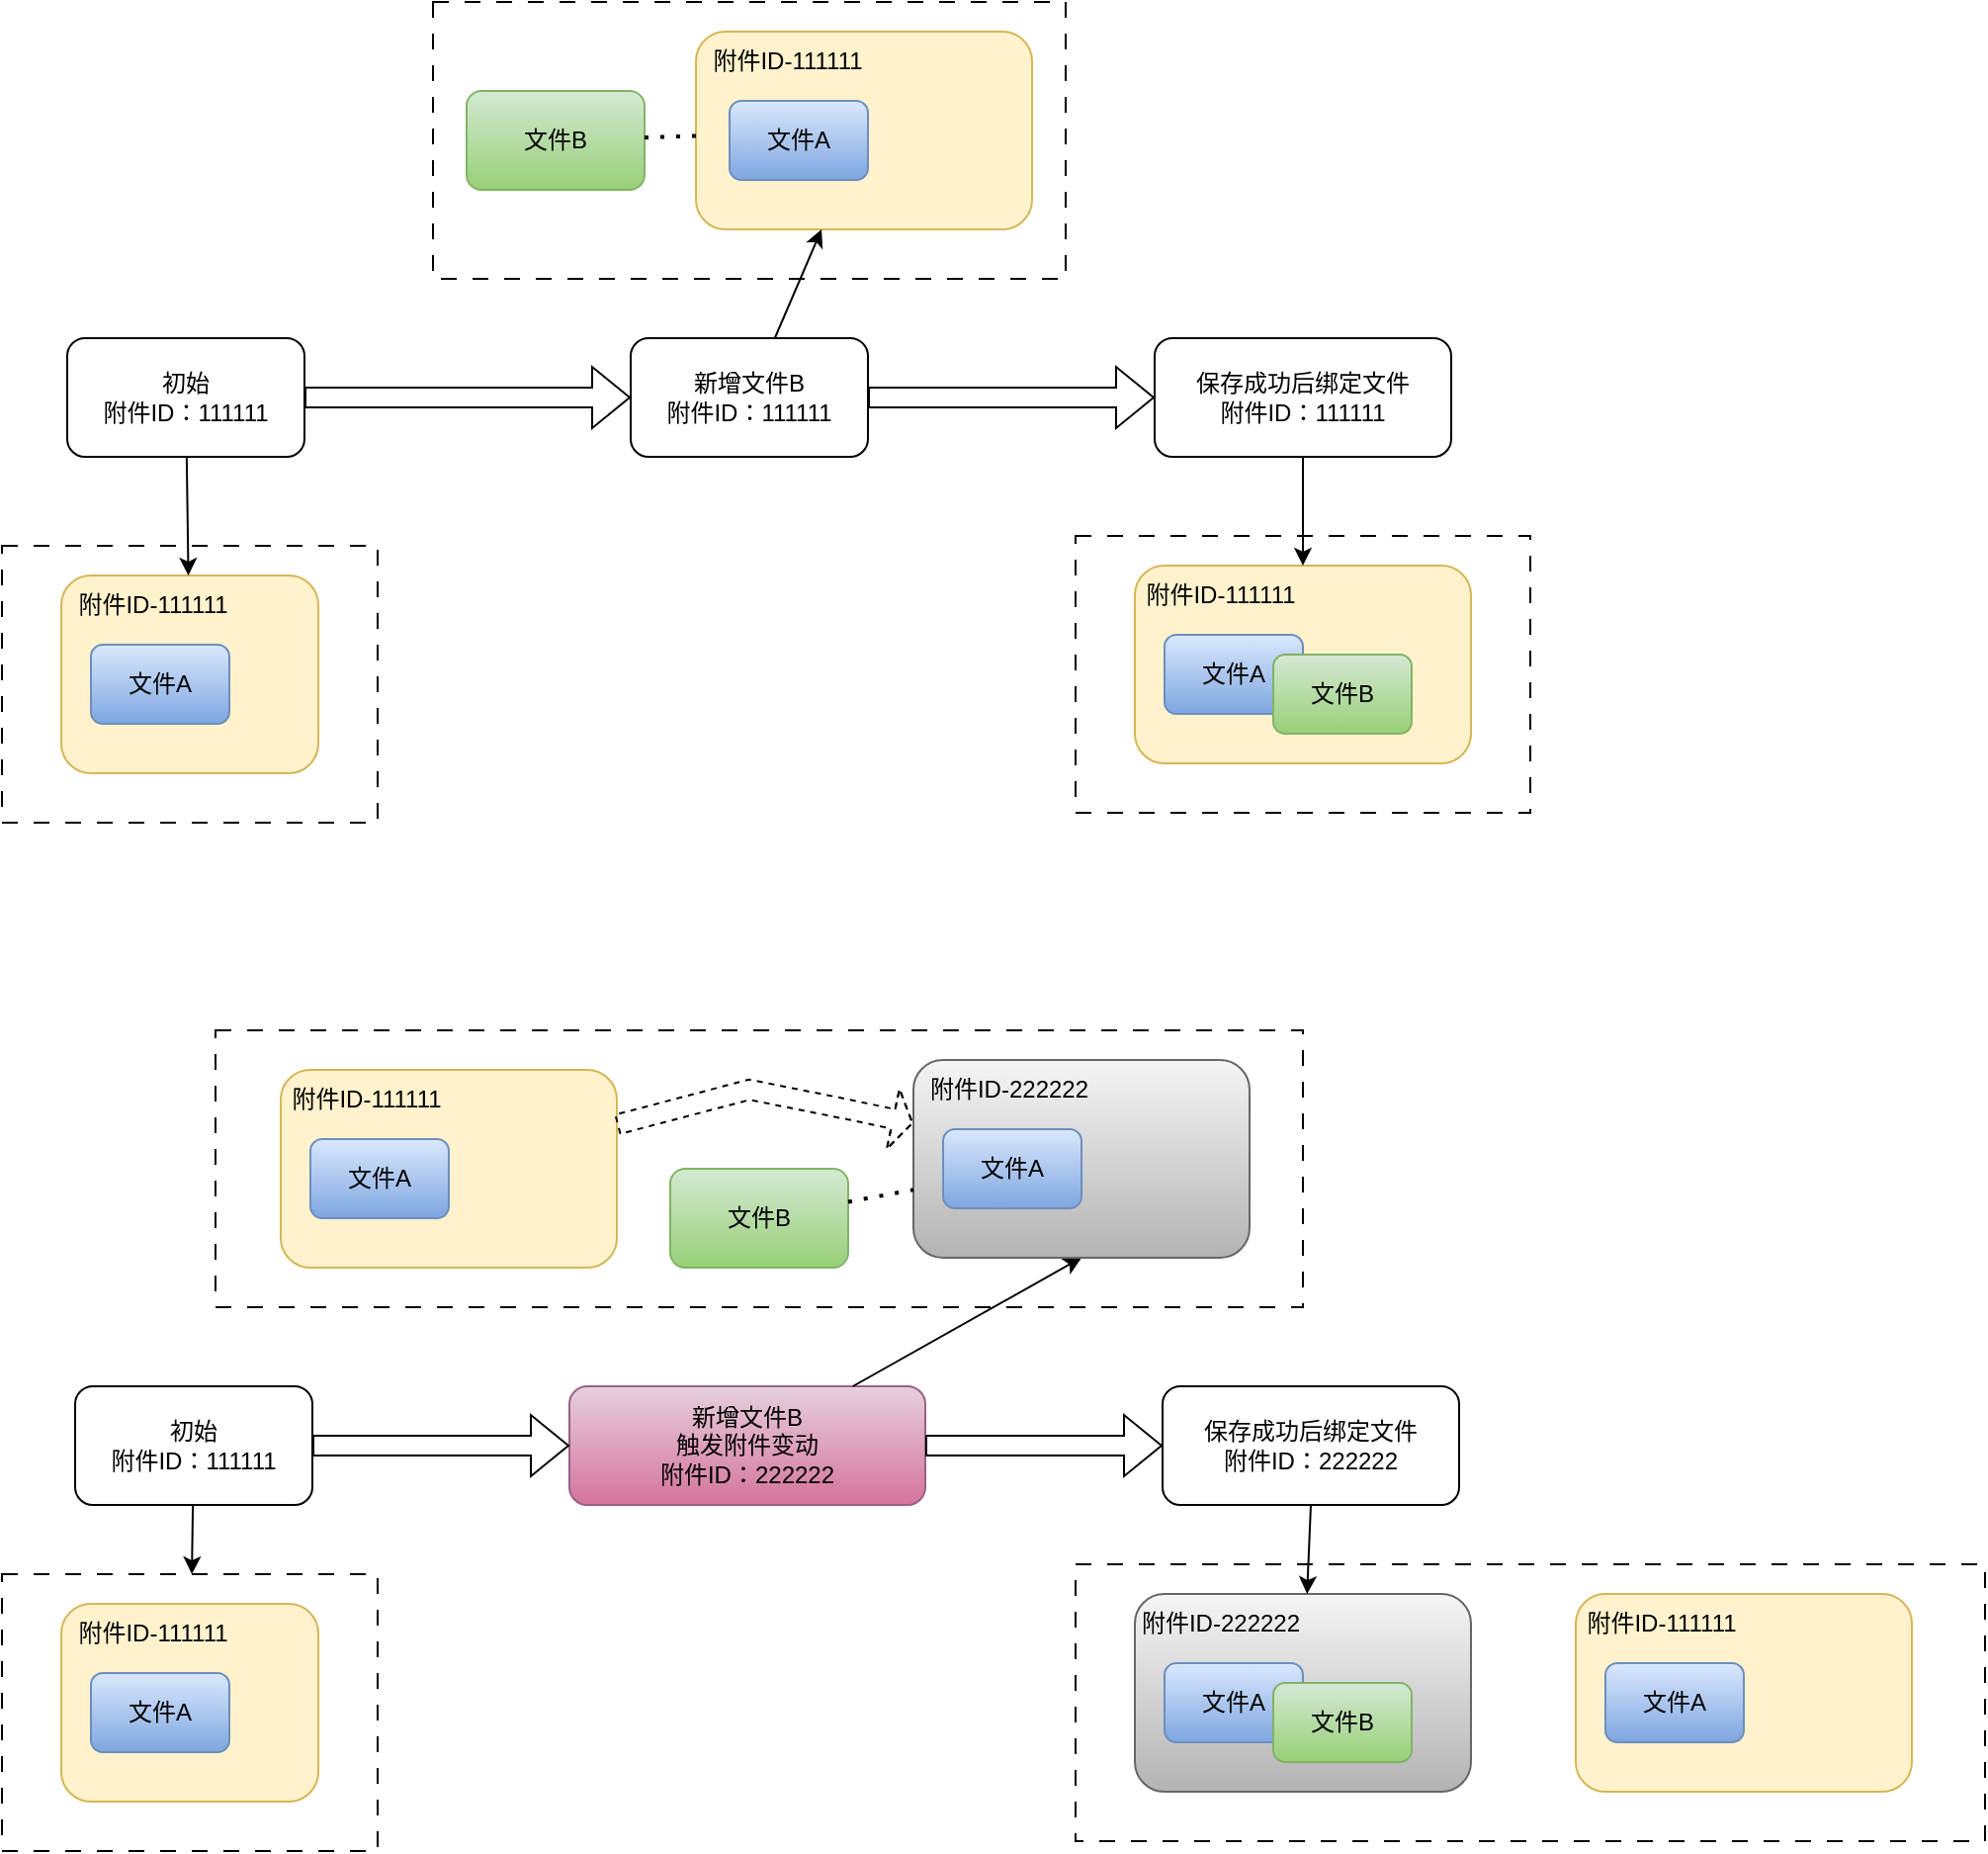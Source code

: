 <mxfile version="24.6.4" type="github">
  <diagram name="第 1 页" id="37P-U51EnbsV-kiMkQR-">
    <mxGraphModel dx="2261" dy="749" grid="1" gridSize="10" guides="1" tooltips="1" connect="1" arrows="1" fold="1" page="1" pageScale="1" pageWidth="827" pageHeight="1169" math="0" shadow="0">
      <root>
        <mxCell id="0" />
        <mxCell id="1" parent="0" />
        <mxCell id="3LVS5Vz8I80ukSkjfiv--3" value="" style="rounded=0;whiteSpace=wrap;html=1;dashed=1;dashPattern=8 8;" vertex="1" parent="1">
          <mxGeometry x="-424" y="50" width="320" height="140" as="geometry" />
        </mxCell>
        <mxCell id="3LVS5Vz8I80ukSkjfiv--1" value="文件B" style="rounded=1;whiteSpace=wrap;html=1;fillColor=#d5e8d4;gradientColor=#97d077;strokeColor=#82b366;" vertex="1" parent="1">
          <mxGeometry x="-407" y="95" width="90" height="50" as="geometry" />
        </mxCell>
        <mxCell id="3LVS5Vz8I80ukSkjfiv--8" value="" style="rounded=1;whiteSpace=wrap;html=1;fillColor=#fff2cc;strokeColor=#d6b656;" vertex="1" parent="1">
          <mxGeometry x="-291" y="65" width="170" height="100" as="geometry" />
        </mxCell>
        <mxCell id="3LVS5Vz8I80ukSkjfiv--9" value="文件A" style="rounded=1;whiteSpace=wrap;html=1;fillColor=#dae8fc;gradientColor=#7ea6e0;strokeColor=#6c8ebf;" vertex="1" parent="1">
          <mxGeometry x="-274" y="100" width="70" height="40" as="geometry" />
        </mxCell>
        <mxCell id="3LVS5Vz8I80ukSkjfiv--15" value="新增文件B&lt;br&gt;附件ID：111111" style="rounded=1;whiteSpace=wrap;html=1;" vertex="1" parent="1">
          <mxGeometry x="-324" y="220" width="120" height="60" as="geometry" />
        </mxCell>
        <mxCell id="3LVS5Vz8I80ukSkjfiv--16" value="初始&lt;br&gt;附件ID：111111" style="rounded=1;whiteSpace=wrap;html=1;" vertex="1" parent="1">
          <mxGeometry x="-609" y="220" width="120" height="60" as="geometry" />
        </mxCell>
        <mxCell id="3LVS5Vz8I80ukSkjfiv--17" value="" style="rounded=0;whiteSpace=wrap;html=1;dashed=1;dashPattern=8 8;" vertex="1" parent="1">
          <mxGeometry x="-642" y="325" width="190" height="140" as="geometry" />
        </mxCell>
        <mxCell id="3LVS5Vz8I80ukSkjfiv--19" value="" style="rounded=1;whiteSpace=wrap;html=1;fillColor=#fff2cc;strokeColor=#d6b656;" vertex="1" parent="1">
          <mxGeometry x="-612" y="340" width="130" height="100" as="geometry" />
        </mxCell>
        <mxCell id="3LVS5Vz8I80ukSkjfiv--20" value="文件A" style="rounded=1;whiteSpace=wrap;html=1;fillColor=#dae8fc;gradientColor=#7ea6e0;strokeColor=#6c8ebf;" vertex="1" parent="1">
          <mxGeometry x="-597" y="375" width="70" height="40" as="geometry" />
        </mxCell>
        <mxCell id="3LVS5Vz8I80ukSkjfiv--21" value="附件ID-111111" style="text;html=1;align=center;verticalAlign=middle;whiteSpace=wrap;rounded=0;" vertex="1" parent="1">
          <mxGeometry x="-612" y="340" width="93" height="30" as="geometry" />
        </mxCell>
        <mxCell id="3LVS5Vz8I80ukSkjfiv--23" value="" style="shape=flexArrow;endArrow=classic;html=1;rounded=0;exitX=1;exitY=0.5;exitDx=0;exitDy=0;" edge="1" parent="1" source="3LVS5Vz8I80ukSkjfiv--16" target="3LVS5Vz8I80ukSkjfiv--15">
          <mxGeometry width="50" height="50" relative="1" as="geometry">
            <mxPoint x="-479" y="260" as="sourcePoint" />
            <mxPoint x="-429" y="210" as="targetPoint" />
          </mxGeometry>
        </mxCell>
        <mxCell id="3LVS5Vz8I80ukSkjfiv--24" value="附件ID-111111" style="text;html=1;align=center;verticalAlign=middle;whiteSpace=wrap;rounded=0;" vertex="1" parent="1">
          <mxGeometry x="-291" y="65" width="93" height="30" as="geometry" />
        </mxCell>
        <mxCell id="3LVS5Vz8I80ukSkjfiv--25" value="保存成功后绑定文件&lt;div&gt;附件ID：111111&lt;/div&gt;" style="rounded=1;whiteSpace=wrap;html=1;" vertex="1" parent="1">
          <mxGeometry x="-59" y="220" width="150" height="60" as="geometry" />
        </mxCell>
        <mxCell id="3LVS5Vz8I80ukSkjfiv--26" value="" style="shape=flexArrow;endArrow=classic;html=1;rounded=0;exitX=1;exitY=0.5;exitDx=0;exitDy=0;" edge="1" parent="1" target="3LVS5Vz8I80ukSkjfiv--25" source="3LVS5Vz8I80ukSkjfiv--15">
          <mxGeometry width="50" height="50" relative="1" as="geometry">
            <mxPoint x="-119" y="250" as="sourcePoint" />
            <mxPoint x="-59" y="210" as="targetPoint" />
          </mxGeometry>
        </mxCell>
        <mxCell id="3LVS5Vz8I80ukSkjfiv--27" value="" style="rounded=0;whiteSpace=wrap;html=1;dashed=1;dashPattern=8 8;" vertex="1" parent="1">
          <mxGeometry x="-99" y="320" width="230" height="140" as="geometry" />
        </mxCell>
        <mxCell id="3LVS5Vz8I80ukSkjfiv--29" value="" style="rounded=1;whiteSpace=wrap;html=1;fillColor=#fff2cc;strokeColor=#d6b656;" vertex="1" parent="1">
          <mxGeometry x="-69" y="335" width="170" height="100" as="geometry" />
        </mxCell>
        <mxCell id="3LVS5Vz8I80ukSkjfiv--30" value="文件A" style="rounded=1;whiteSpace=wrap;html=1;fillColor=#dae8fc;gradientColor=#7ea6e0;strokeColor=#6c8ebf;" vertex="1" parent="1">
          <mxGeometry x="-54" y="370" width="70" height="40" as="geometry" />
        </mxCell>
        <mxCell id="3LVS5Vz8I80ukSkjfiv--31" value="附件ID-111111" style="text;html=1;align=center;verticalAlign=middle;whiteSpace=wrap;rounded=0;" vertex="1" parent="1">
          <mxGeometry x="-72" y="335" width="93" height="30" as="geometry" />
        </mxCell>
        <mxCell id="3LVS5Vz8I80ukSkjfiv--32" value="文件B" style="rounded=1;whiteSpace=wrap;html=1;fillColor=#d5e8d4;gradientColor=#97d077;strokeColor=#82b366;" vertex="1" parent="1">
          <mxGeometry x="1" y="380" width="70" height="40" as="geometry" />
        </mxCell>
        <mxCell id="3LVS5Vz8I80ukSkjfiv--33" value="" style="endArrow=classic;html=1;rounded=0;" edge="1" parent="1" source="3LVS5Vz8I80ukSkjfiv--16" target="3LVS5Vz8I80ukSkjfiv--19">
          <mxGeometry width="50" height="50" relative="1" as="geometry">
            <mxPoint x="-399" y="370" as="sourcePoint" />
            <mxPoint x="-349" y="320" as="targetPoint" />
          </mxGeometry>
        </mxCell>
        <mxCell id="3LVS5Vz8I80ukSkjfiv--34" value="" style="endArrow=classic;html=1;rounded=0;" edge="1" parent="1" source="3LVS5Vz8I80ukSkjfiv--15" target="3LVS5Vz8I80ukSkjfiv--8">
          <mxGeometry width="50" height="50" relative="1" as="geometry">
            <mxPoint x="-329" y="430" as="sourcePoint" />
            <mxPoint x="-269" y="150" as="targetPoint" />
          </mxGeometry>
        </mxCell>
        <mxCell id="3LVS5Vz8I80ukSkjfiv--35" value="" style="endArrow=classic;html=1;rounded=0;" edge="1" parent="1" target="3LVS5Vz8I80ukSkjfiv--29">
          <mxGeometry width="50" height="50" relative="1" as="geometry">
            <mxPoint x="16" y="280" as="sourcePoint" />
            <mxPoint x="-139" y="480" as="targetPoint" />
          </mxGeometry>
        </mxCell>
        <mxCell id="3LVS5Vz8I80ukSkjfiv--36" value="" style="rounded=0;whiteSpace=wrap;html=1;dashed=1;dashPattern=8 8;" vertex="1" parent="1">
          <mxGeometry x="-534" y="570" width="550" height="140" as="geometry" />
        </mxCell>
        <mxCell id="3LVS5Vz8I80ukSkjfiv--37" value="文件B" style="rounded=1;whiteSpace=wrap;html=1;fillColor=#d5e8d4;gradientColor=#97d077;strokeColor=#82b366;" vertex="1" parent="1">
          <mxGeometry x="-304" y="640" width="90" height="50" as="geometry" />
        </mxCell>
        <mxCell id="3LVS5Vz8I80ukSkjfiv--38" value="" style="rounded=1;whiteSpace=wrap;html=1;fillColor=#fff2cc;strokeColor=#d6b656;" vertex="1" parent="1">
          <mxGeometry x="-501" y="590" width="170" height="100" as="geometry" />
        </mxCell>
        <mxCell id="3LVS5Vz8I80ukSkjfiv--39" value="文件A" style="rounded=1;whiteSpace=wrap;html=1;fillColor=#dae8fc;gradientColor=#7ea6e0;strokeColor=#6c8ebf;" vertex="1" parent="1">
          <mxGeometry x="-486" y="625" width="70" height="40" as="geometry" />
        </mxCell>
        <mxCell id="3LVS5Vz8I80ukSkjfiv--40" value="新增文件B&lt;br&gt;触发附件变动&lt;br&gt;附件ID：222222" style="rounded=1;whiteSpace=wrap;html=1;fillColor=#e6d0de;gradientColor=#d5739d;strokeColor=#996185;" vertex="1" parent="1">
          <mxGeometry x="-355" y="750" width="180" height="60" as="geometry" />
        </mxCell>
        <mxCell id="3LVS5Vz8I80ukSkjfiv--41" value="初始&lt;br&gt;附件ID：111111" style="rounded=1;whiteSpace=wrap;html=1;" vertex="1" parent="1">
          <mxGeometry x="-605" y="750" width="120" height="60" as="geometry" />
        </mxCell>
        <mxCell id="3LVS5Vz8I80ukSkjfiv--42" value="" style="rounded=0;whiteSpace=wrap;html=1;dashed=1;dashPattern=8 8;" vertex="1" parent="1">
          <mxGeometry x="-642" y="845" width="190" height="140" as="geometry" />
        </mxCell>
        <mxCell id="3LVS5Vz8I80ukSkjfiv--43" value="" style="rounded=1;whiteSpace=wrap;html=1;fillColor=#fff2cc;strokeColor=#d6b656;" vertex="1" parent="1">
          <mxGeometry x="-612" y="860" width="130" height="100" as="geometry" />
        </mxCell>
        <mxCell id="3LVS5Vz8I80ukSkjfiv--44" value="文件A" style="rounded=1;whiteSpace=wrap;html=1;fillColor=#dae8fc;gradientColor=#7ea6e0;strokeColor=#6c8ebf;" vertex="1" parent="1">
          <mxGeometry x="-597" y="895" width="70" height="40" as="geometry" />
        </mxCell>
        <mxCell id="3LVS5Vz8I80ukSkjfiv--45" value="附件ID-111111" style="text;html=1;align=center;verticalAlign=middle;whiteSpace=wrap;rounded=0;" vertex="1" parent="1">
          <mxGeometry x="-612" y="860" width="93" height="30" as="geometry" />
        </mxCell>
        <mxCell id="3LVS5Vz8I80ukSkjfiv--46" value="" style="shape=flexArrow;endArrow=classic;html=1;rounded=0;exitX=1;exitY=0.5;exitDx=0;exitDy=0;" edge="1" parent="1" source="3LVS5Vz8I80ukSkjfiv--41" target="3LVS5Vz8I80ukSkjfiv--40">
          <mxGeometry width="50" height="50" relative="1" as="geometry">
            <mxPoint x="-475" y="790" as="sourcePoint" />
            <mxPoint x="-425" y="740" as="targetPoint" />
          </mxGeometry>
        </mxCell>
        <mxCell id="3LVS5Vz8I80ukSkjfiv--47" value="附件ID-111111" style="text;html=1;align=center;verticalAlign=middle;whiteSpace=wrap;rounded=0;" vertex="1" parent="1">
          <mxGeometry x="-504" y="590" width="93" height="30" as="geometry" />
        </mxCell>
        <mxCell id="3LVS5Vz8I80ukSkjfiv--48" value="保存成功后绑定文件&lt;br&gt;附件ID：222222" style="rounded=1;whiteSpace=wrap;html=1;" vertex="1" parent="1">
          <mxGeometry x="-55" y="750" width="150" height="60" as="geometry" />
        </mxCell>
        <mxCell id="3LVS5Vz8I80ukSkjfiv--49" value="" style="shape=flexArrow;endArrow=classic;html=1;rounded=0;exitX=1;exitY=0.5;exitDx=0;exitDy=0;" edge="1" parent="1" source="3LVS5Vz8I80ukSkjfiv--40" target="3LVS5Vz8I80ukSkjfiv--48">
          <mxGeometry width="50" height="50" relative="1" as="geometry">
            <mxPoint x="-115" y="780" as="sourcePoint" />
            <mxPoint x="-55" y="740" as="targetPoint" />
          </mxGeometry>
        </mxCell>
        <mxCell id="3LVS5Vz8I80ukSkjfiv--50" value="" style="rounded=0;whiteSpace=wrap;html=1;dashed=1;dashPattern=8 8;" vertex="1" parent="1">
          <mxGeometry x="-99" y="840" width="460" height="140" as="geometry" />
        </mxCell>
        <mxCell id="3LVS5Vz8I80ukSkjfiv--51" value="" style="rounded=1;whiteSpace=wrap;html=1;fillColor=#f5f5f5;strokeColor=#666666;gradientColor=#b3b3b3;" vertex="1" parent="1">
          <mxGeometry x="-69" y="855" width="170" height="100" as="geometry" />
        </mxCell>
        <mxCell id="3LVS5Vz8I80ukSkjfiv--52" value="文件A" style="rounded=1;whiteSpace=wrap;html=1;fillColor=#dae8fc;gradientColor=#7ea6e0;strokeColor=#6c8ebf;" vertex="1" parent="1">
          <mxGeometry x="-54" y="890" width="70" height="40" as="geometry" />
        </mxCell>
        <mxCell id="3LVS5Vz8I80ukSkjfiv--53" value="附件ID-222222" style="text;html=1;align=center;verticalAlign=middle;whiteSpace=wrap;rounded=0;" vertex="1" parent="1">
          <mxGeometry x="-72" y="855" width="93" height="30" as="geometry" />
        </mxCell>
        <mxCell id="3LVS5Vz8I80ukSkjfiv--54" value="文件B" style="rounded=1;whiteSpace=wrap;html=1;fillColor=#d5e8d4;gradientColor=#97d077;strokeColor=#82b366;" vertex="1" parent="1">
          <mxGeometry x="1" y="900" width="70" height="40" as="geometry" />
        </mxCell>
        <mxCell id="3LVS5Vz8I80ukSkjfiv--55" value="" style="endArrow=classic;html=1;rounded=0;" edge="1" parent="1" source="3LVS5Vz8I80ukSkjfiv--41" target="3LVS5Vz8I80ukSkjfiv--42">
          <mxGeometry width="50" height="50" relative="1" as="geometry">
            <mxPoint x="-395" y="900" as="sourcePoint" />
            <mxPoint x="-345" y="850" as="targetPoint" />
          </mxGeometry>
        </mxCell>
        <mxCell id="3LVS5Vz8I80ukSkjfiv--56" value="" style="endArrow=classic;html=1;rounded=0;entryX=0.5;entryY=1;entryDx=0;entryDy=0;" edge="1" parent="1" source="3LVS5Vz8I80ukSkjfiv--40" target="3LVS5Vz8I80ukSkjfiv--58">
          <mxGeometry width="50" height="50" relative="1" as="geometry">
            <mxPoint x="-325" y="960" as="sourcePoint" />
            <mxPoint x="-265" y="680" as="targetPoint" />
          </mxGeometry>
        </mxCell>
        <mxCell id="3LVS5Vz8I80ukSkjfiv--57" value="" style="endArrow=classic;html=1;rounded=0;" edge="1" parent="1" target="3LVS5Vz8I80ukSkjfiv--51">
          <mxGeometry width="50" height="50" relative="1" as="geometry">
            <mxPoint x="20" y="810" as="sourcePoint" />
            <mxPoint x="-135" y="1010" as="targetPoint" />
          </mxGeometry>
        </mxCell>
        <mxCell id="3LVS5Vz8I80ukSkjfiv--58" value="" style="rounded=1;whiteSpace=wrap;html=1;fillColor=#f5f5f5;strokeColor=#666666;gradientColor=#b3b3b3;" vertex="1" parent="1">
          <mxGeometry x="-181" y="585" width="170" height="100" as="geometry" />
        </mxCell>
        <mxCell id="3LVS5Vz8I80ukSkjfiv--59" value="文件A" style="rounded=1;whiteSpace=wrap;html=1;fillColor=#dae8fc;gradientColor=#7ea6e0;strokeColor=#6c8ebf;" vertex="1" parent="1">
          <mxGeometry x="-166" y="620" width="70" height="40" as="geometry" />
        </mxCell>
        <mxCell id="3LVS5Vz8I80ukSkjfiv--60" value="附件ID-222222" style="text;html=1;align=center;verticalAlign=middle;whiteSpace=wrap;rounded=0;" vertex="1" parent="1">
          <mxGeometry x="-179" y="585" width="93" height="30" as="geometry" />
        </mxCell>
        <mxCell id="3LVS5Vz8I80ukSkjfiv--61" value="" style="endArrow=none;dashed=1;html=1;dashPattern=1 3;strokeWidth=2;rounded=0;" edge="1" parent="1" source="3LVS5Vz8I80ukSkjfiv--1" target="3LVS5Vz8I80ukSkjfiv--8">
          <mxGeometry width="50" height="50" relative="1" as="geometry">
            <mxPoint x="-749" y="170" as="sourcePoint" />
            <mxPoint x="-699" y="120" as="targetPoint" />
          </mxGeometry>
        </mxCell>
        <mxCell id="3LVS5Vz8I80ukSkjfiv--63" value="" style="endArrow=none;dashed=1;html=1;dashPattern=1 3;strokeWidth=2;rounded=0;" edge="1" parent="1" source="3LVS5Vz8I80ukSkjfiv--37" target="3LVS5Vz8I80ukSkjfiv--58">
          <mxGeometry width="50" height="50" relative="1" as="geometry">
            <mxPoint x="-304" y="500" as="sourcePoint" />
            <mxPoint x="-254" y="450" as="targetPoint" />
          </mxGeometry>
        </mxCell>
        <mxCell id="3LVS5Vz8I80ukSkjfiv--64" value="" style="rounded=1;whiteSpace=wrap;html=1;fillColor=#fff2cc;strokeColor=#d6b656;" vertex="1" parent="1">
          <mxGeometry x="154" y="855" width="170" height="100" as="geometry" />
        </mxCell>
        <mxCell id="3LVS5Vz8I80ukSkjfiv--65" value="文件A" style="rounded=1;whiteSpace=wrap;html=1;fillColor=#dae8fc;gradientColor=#7ea6e0;strokeColor=#6c8ebf;" vertex="1" parent="1">
          <mxGeometry x="169" y="890" width="70" height="40" as="geometry" />
        </mxCell>
        <mxCell id="3LVS5Vz8I80ukSkjfiv--66" value="附件ID-111111" style="text;html=1;align=center;verticalAlign=middle;whiteSpace=wrap;rounded=0;" vertex="1" parent="1">
          <mxGeometry x="151" y="855" width="93" height="30" as="geometry" />
        </mxCell>
        <mxCell id="3LVS5Vz8I80ukSkjfiv--67" value="" style="shape=flexArrow;endArrow=classic;html=1;rounded=0;dashed=1;endSize=3;startSize=3;arcSize=20;" edge="1" parent="1" source="3LVS5Vz8I80ukSkjfiv--38" target="3LVS5Vz8I80ukSkjfiv--58">
          <mxGeometry width="50" height="50" relative="1" as="geometry">
            <mxPoint x="-694" y="700" as="sourcePoint" />
            <mxPoint x="-644" y="650" as="targetPoint" />
            <Array as="points">
              <mxPoint x="-264" y="600" />
              <mxPoint x="-214" y="610" />
            </Array>
          </mxGeometry>
        </mxCell>
      </root>
    </mxGraphModel>
  </diagram>
</mxfile>
